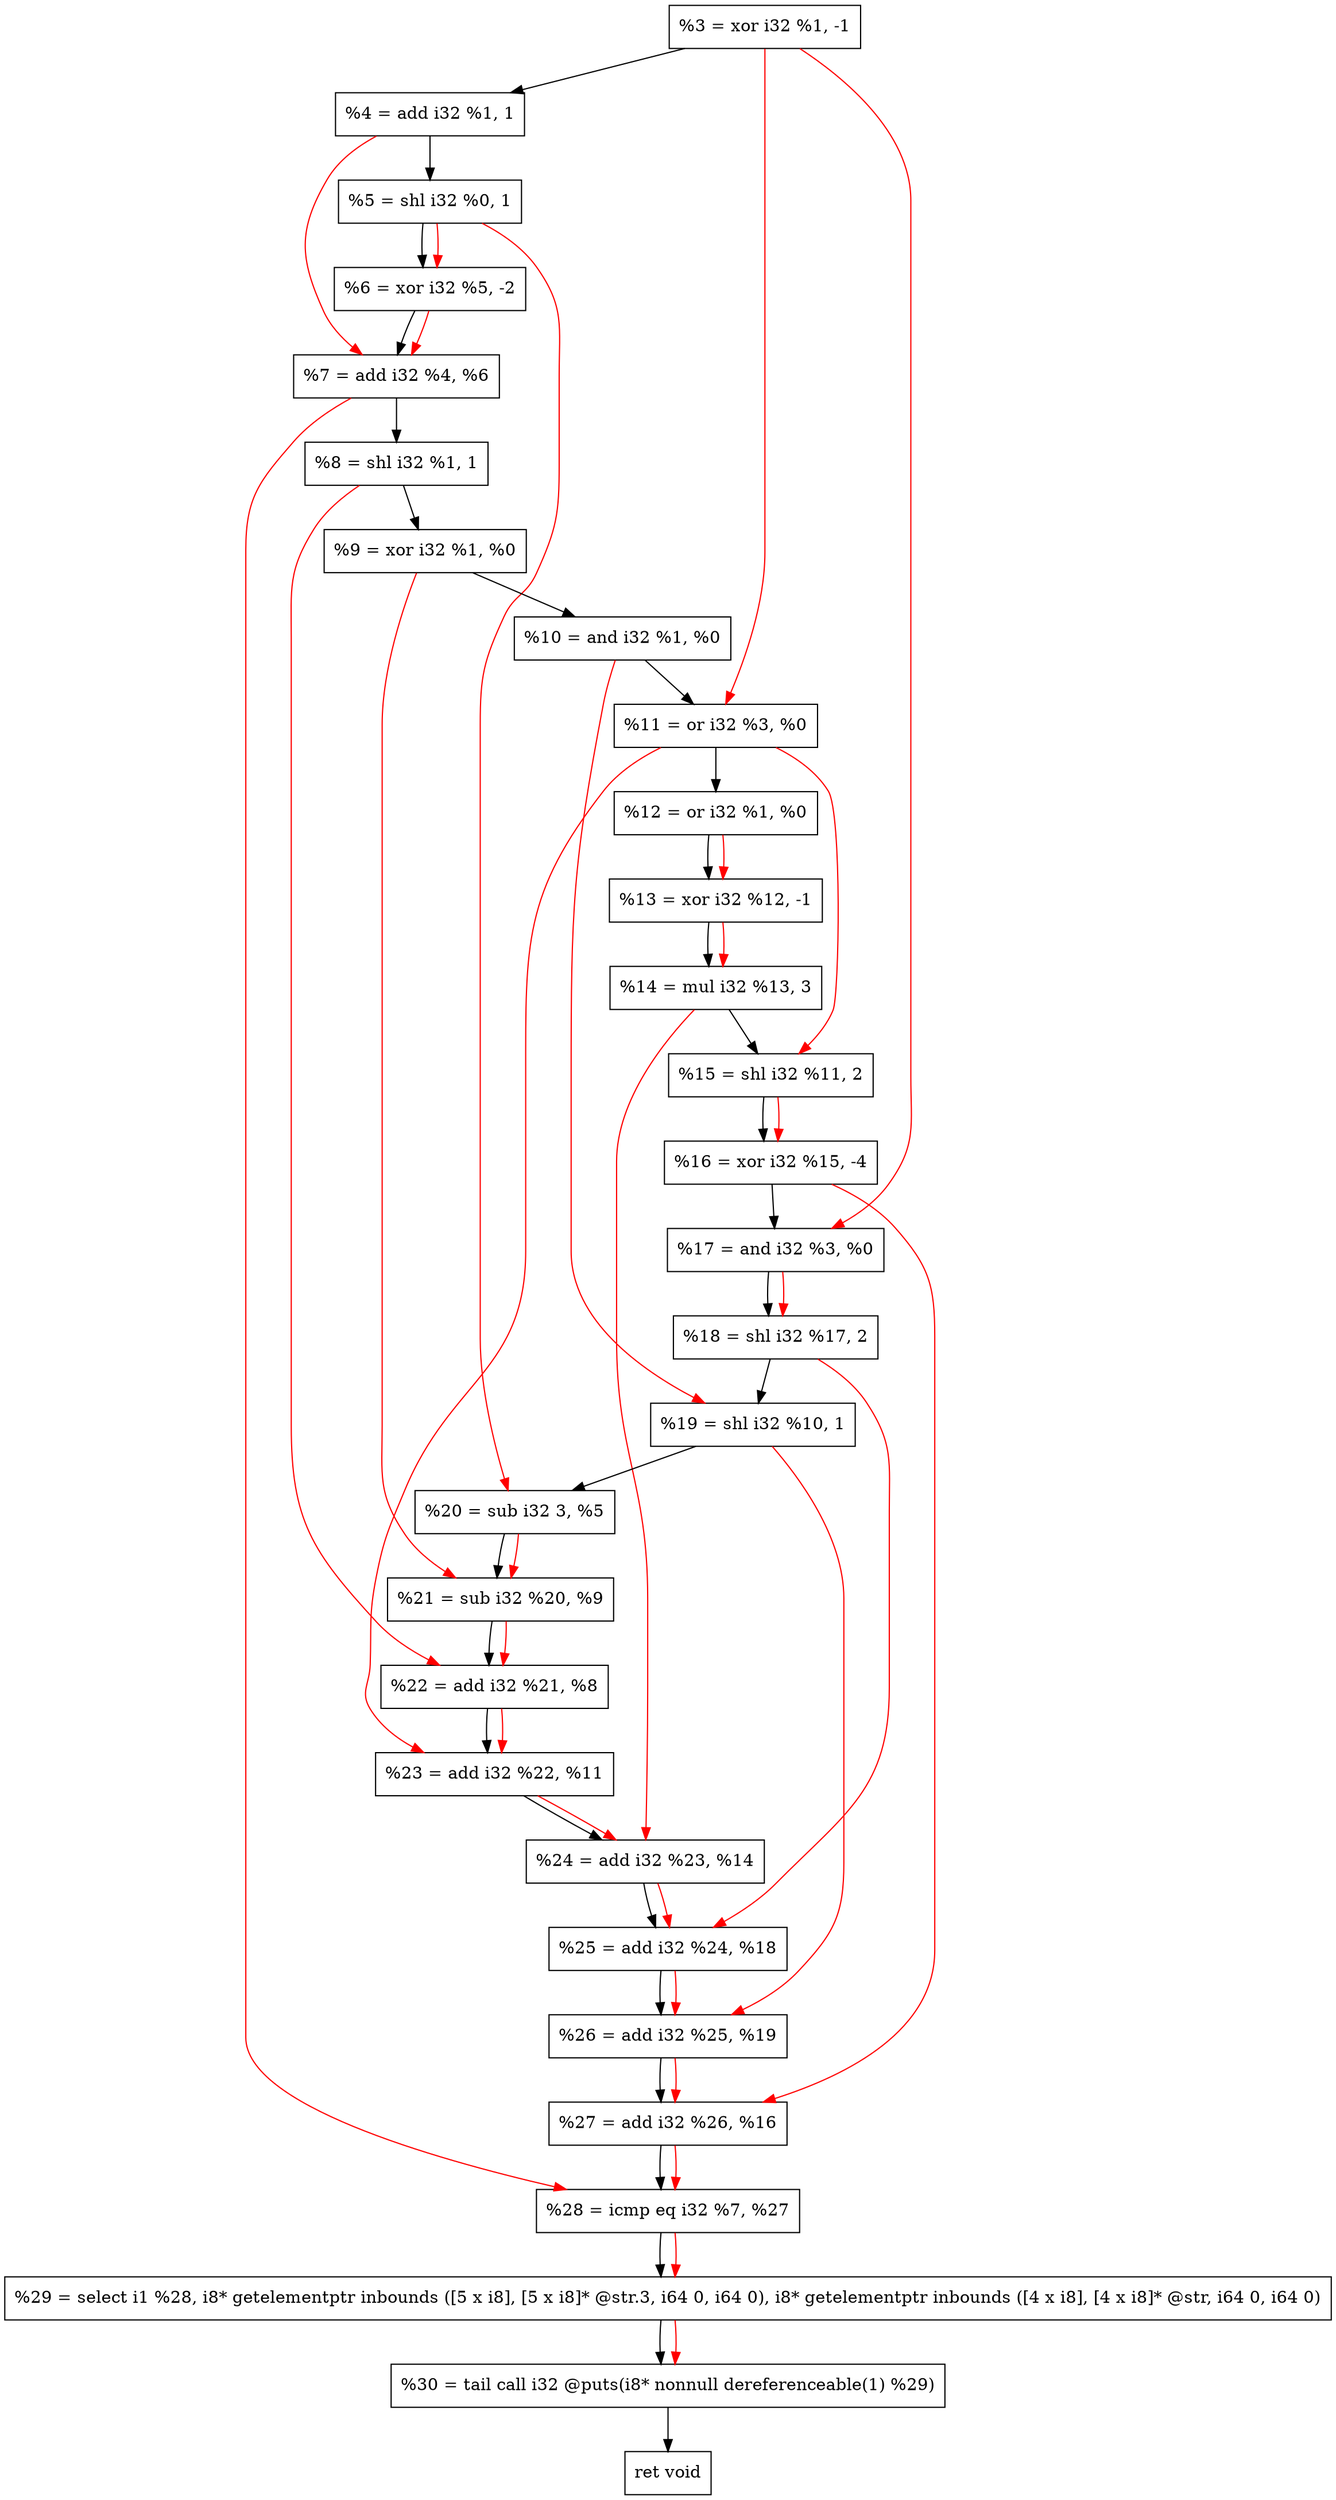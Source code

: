 digraph "DFG for'crackme' function" {
	Node0x1059bc0[shape=record, label="  %3 = xor i32 %1, -1"];
	Node0x1059c60[shape=record, label="  %4 = add i32 %1, 1"];
	Node0x1059d20[shape=record, label="  %5 = shl i32 %0, 1"];
	Node0x1059d90[shape=record, label="  %6 = xor i32 %5, -2"];
	Node0x1059e00[shape=record, label="  %7 = add i32 %4, %6"];
	Node0x1059e70[shape=record, label="  %8 = shl i32 %1, 1"];
	Node0x1059ee0[shape=record, label="  %9 = xor i32 %1, %0"];
	Node0x1059f50[shape=record, label="  %10 = and i32 %1, %0"];
	Node0x1059fc0[shape=record, label="  %11 = or i32 %3, %0"];
	Node0x105a030[shape=record, label="  %12 = or i32 %1, %0"];
	Node0x105a0a0[shape=record, label="  %13 = xor i32 %12, -1"];
	Node0x105a140[shape=record, label="  %14 = mul i32 %13, 3"];
	Node0x105a1e0[shape=record, label="  %15 = shl i32 %11, 2"];
	Node0x105a280[shape=record, label="  %16 = xor i32 %15, -4"];
	Node0x105a2f0[shape=record, label="  %17 = and i32 %3, %0"];
	Node0x105a360[shape=record, label="  %18 = shl i32 %17, 2"];
	Node0x105a3d0[shape=record, label="  %19 = shl i32 %10, 1"];
	Node0x105a440[shape=record, label="  %20 = sub i32 3, %5"];
	Node0x105a4b0[shape=record, label="  %21 = sub i32 %20, %9"];
	Node0x105a520[shape=record, label="  %22 = add i32 %21, %8"];
	Node0x105a590[shape=record, label="  %23 = add i32 %22, %11"];
	Node0x105a600[shape=record, label="  %24 = add i32 %23, %14"];
	Node0x105a670[shape=record, label="  %25 = add i32 %24, %18"];
	Node0x105a6e0[shape=record, label="  %26 = add i32 %25, %19"];
	Node0x105a750[shape=record, label="  %27 = add i32 %26, %16"];
	Node0x105a7c0[shape=record, label="  %28 = icmp eq i32 %7, %27"];
	Node0xffa268[shape=record, label="  %29 = select i1 %28, i8* getelementptr inbounds ([5 x i8], [5 x i8]* @str.3, i64 0, i64 0), i8* getelementptr inbounds ([4 x i8], [4 x i8]* @str, i64 0, i64 0)"];
	Node0x105ac60[shape=record, label="  %30 = tail call i32 @puts(i8* nonnull dereferenceable(1) %29)"];
	Node0x105acb0[shape=record, label="  ret void"];
	Node0x1059bc0 -> Node0x1059c60;
	Node0x1059c60 -> Node0x1059d20;
	Node0x1059d20 -> Node0x1059d90;
	Node0x1059d90 -> Node0x1059e00;
	Node0x1059e00 -> Node0x1059e70;
	Node0x1059e70 -> Node0x1059ee0;
	Node0x1059ee0 -> Node0x1059f50;
	Node0x1059f50 -> Node0x1059fc0;
	Node0x1059fc0 -> Node0x105a030;
	Node0x105a030 -> Node0x105a0a0;
	Node0x105a0a0 -> Node0x105a140;
	Node0x105a140 -> Node0x105a1e0;
	Node0x105a1e0 -> Node0x105a280;
	Node0x105a280 -> Node0x105a2f0;
	Node0x105a2f0 -> Node0x105a360;
	Node0x105a360 -> Node0x105a3d0;
	Node0x105a3d0 -> Node0x105a440;
	Node0x105a440 -> Node0x105a4b0;
	Node0x105a4b0 -> Node0x105a520;
	Node0x105a520 -> Node0x105a590;
	Node0x105a590 -> Node0x105a600;
	Node0x105a600 -> Node0x105a670;
	Node0x105a670 -> Node0x105a6e0;
	Node0x105a6e0 -> Node0x105a750;
	Node0x105a750 -> Node0x105a7c0;
	Node0x105a7c0 -> Node0xffa268;
	Node0xffa268 -> Node0x105ac60;
	Node0x105ac60 -> Node0x105acb0;
edge [color=red]
	Node0x1059d20 -> Node0x1059d90;
	Node0x1059c60 -> Node0x1059e00;
	Node0x1059d90 -> Node0x1059e00;
	Node0x1059bc0 -> Node0x1059fc0;
	Node0x105a030 -> Node0x105a0a0;
	Node0x105a0a0 -> Node0x105a140;
	Node0x1059fc0 -> Node0x105a1e0;
	Node0x105a1e0 -> Node0x105a280;
	Node0x1059bc0 -> Node0x105a2f0;
	Node0x105a2f0 -> Node0x105a360;
	Node0x1059f50 -> Node0x105a3d0;
	Node0x1059d20 -> Node0x105a440;
	Node0x105a440 -> Node0x105a4b0;
	Node0x1059ee0 -> Node0x105a4b0;
	Node0x105a4b0 -> Node0x105a520;
	Node0x1059e70 -> Node0x105a520;
	Node0x105a520 -> Node0x105a590;
	Node0x1059fc0 -> Node0x105a590;
	Node0x105a590 -> Node0x105a600;
	Node0x105a140 -> Node0x105a600;
	Node0x105a600 -> Node0x105a670;
	Node0x105a360 -> Node0x105a670;
	Node0x105a670 -> Node0x105a6e0;
	Node0x105a3d0 -> Node0x105a6e0;
	Node0x105a6e0 -> Node0x105a750;
	Node0x105a280 -> Node0x105a750;
	Node0x1059e00 -> Node0x105a7c0;
	Node0x105a750 -> Node0x105a7c0;
	Node0x105a7c0 -> Node0xffa268;
	Node0xffa268 -> Node0x105ac60;
}
